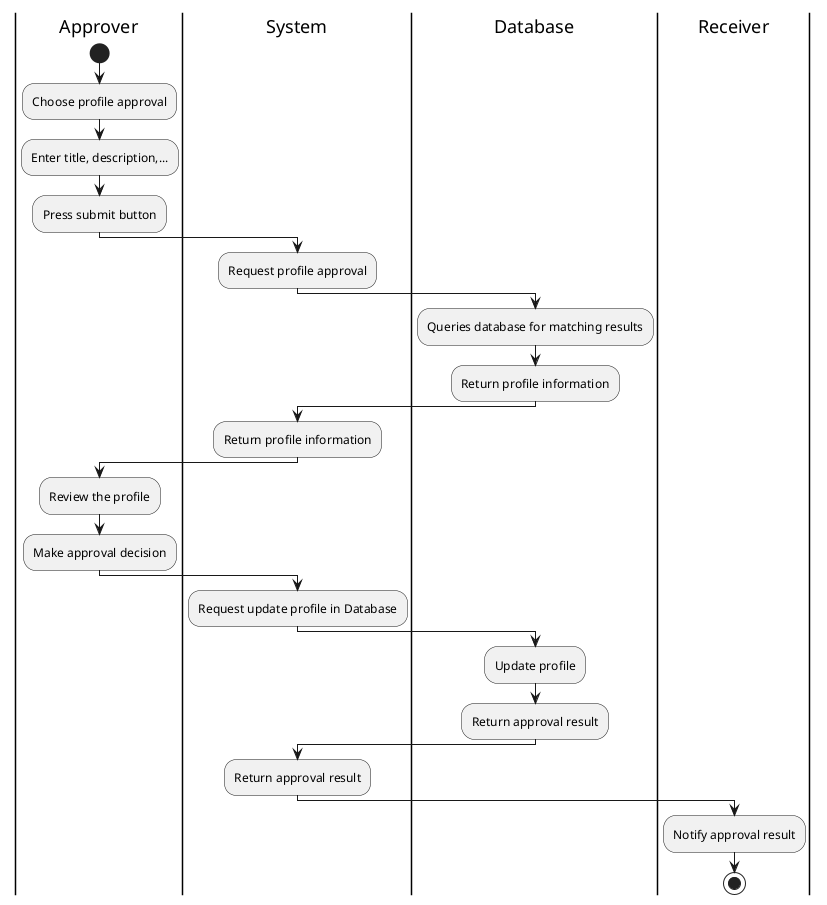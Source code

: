 @startuml
|Approver|
start
:Choose profile approval;
:Enter title, description,...;
:Press submit button;
|System|
:Request profile approval;
|Database|
:Queries database for matching results;
:Return profile information;
|System|
:Return profile information;
|Approver|
:Review the profile;
:Make approval decision;
|System|
:Request update profile in Database;
|Database|
:Update profile;
:Return approval result;
|System|
:Return approval result;
|Receiver|
:Notify approval result;
stop
@end